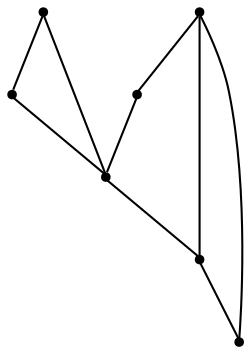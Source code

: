 graph {
  node [shape=point,comment="{\"directed\":false,\"doi\":\"10.1007/978-3-642-36763-2_25\",\"figure\":\"6 (2)\"}"]

  v0 [pos="1426.3241014229495,804.804514718662"]
  v1 [pos="1348.4971233945212,815.9144767945121"]
  v2 [pos="1287.5449261305994,810.9054682741771"]
  v3 [pos="1166.6119452375901,790.1562234128123"]
  v4 [pos="1186.6263236720295,809.1717861498382"]
  v5 [pos="1103.2620079787541,790.4146478609238"]
  v6 [pos="1049.4982747938125,818.065046389771"]

  v0 -- v1 [id="-1",pos="1426.3241014229495,804.804514718662 1348.4971233945212,815.9144767945121 1348.4971233945212,815.9144767945121 1348.4971233945212,815.9144767945121"]
  v6 -- v4 [id="-3",pos="1049.4982747938125,818.065046389771 1115.0246831342447,902.3371063060795 1115.0246831342447,902.3371063060795 1115.0246831342447,902.3371063060795 1186.6263236720295,809.1717861498382 1186.6263236720295,809.1717861498382 1186.6263236720295,809.1717861498382"]
  v6 -- v5 [id="-4",pos="1049.4982747938125,818.065046389771 1103.2620079787541,790.4146478609238 1103.2620079787541,790.4146478609238 1103.2620079787541,790.4146478609238"]
  v5 -- v4 [id="-6",pos="1103.2620079787541,790.4146478609238 1186.6263236720295,809.1717861498382 1186.6263236720295,809.1717861498382 1186.6263236720295,809.1717861498382"]
  v3 -- v4 [id="-7",pos="1166.6119452375901,790.1562234128123 1186.6263236720295,809.1717861498382 1186.6263236720295,809.1717861498382 1186.6263236720295,809.1717861498382"]
  v4 -- v0 [id="-8",pos="1186.6263236720295,809.1717861498382 1301.559132967352,992.4685463334208 1301.559132967352,992.4685463334208 1301.559132967352,992.4685463334208 1426.3241014229495,804.804514718662 1426.3241014229495,804.804514718662 1426.3241014229495,804.804514718662"]
  v2 -- v3 [id="-10",pos="1287.5449261305994,810.9054682741771 1166.6119452375901,790.1562234128123 1166.6119452375901,790.1562234128123 1166.6119452375901,790.1562234128123"]
  v2 -- v1 [id="-11",pos="1287.5449261305994,810.9054682741771 1348.4971233945212,815.9144767945121 1348.4971233945212,815.9144767945121 1348.4971233945212,815.9144767945121"]
  v2 -- v0 [id="-12",pos="1287.5449261305994,810.9054682741771 1353.4381436443502,903.5747966254798 1353.4381436443502,903.5747966254798 1353.4381436443502,903.5747966254798 1426.3241014229495,804.804514718662 1426.3241014229495,804.804514718662 1426.3241014229495,804.804514718662"]
}
